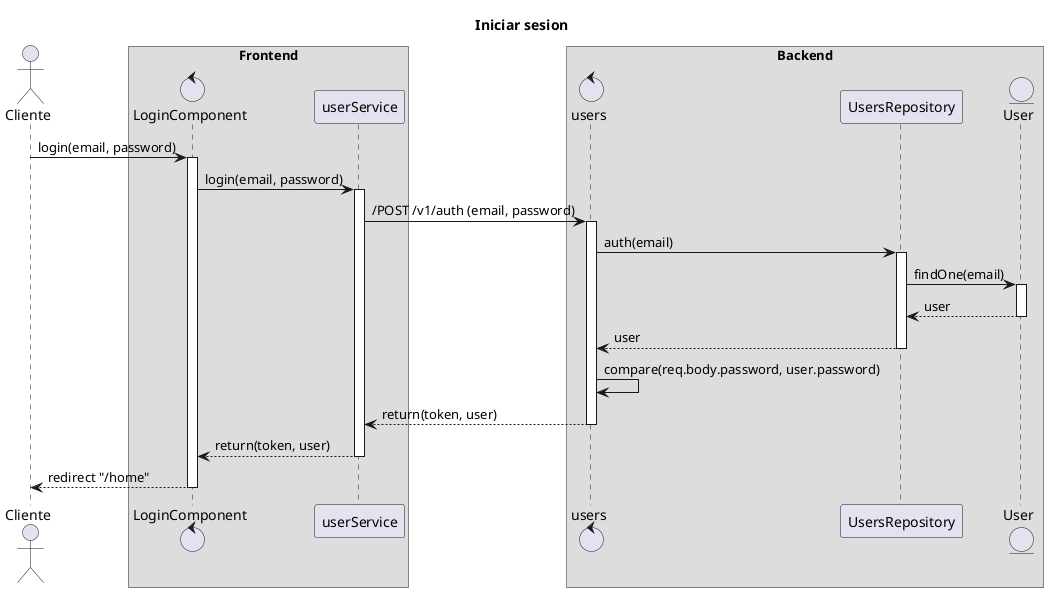 @startuml
title Iniciar sesion
actor Cliente
box "Frontend"
control LoginComponent
Cliente-> LoginComponent: login(email, password)
activate LoginComponent
LoginComponent->userService:login(email, password)
activate userService
end box
box "Backend"
control users
"userService"->users: /POST /v1/auth (email, password)
activate users
users->UsersRepository: auth(email)
activate UsersRepository
entity User
UsersRepository->User: findOne(email)
activate User
User-->"UsersRepository": user
deactivate User
UsersRepository-->users: user
deactivate UsersRepository
users->users: compare(req.body.password, user.password)
users-->userService: return(token, user)
deactivate users
userService-->LoginComponent: return(token, user)
deactivate userService
LoginComponent-->"Cliente": redirect "/home"
deactivate LoginComponent

@enduml
